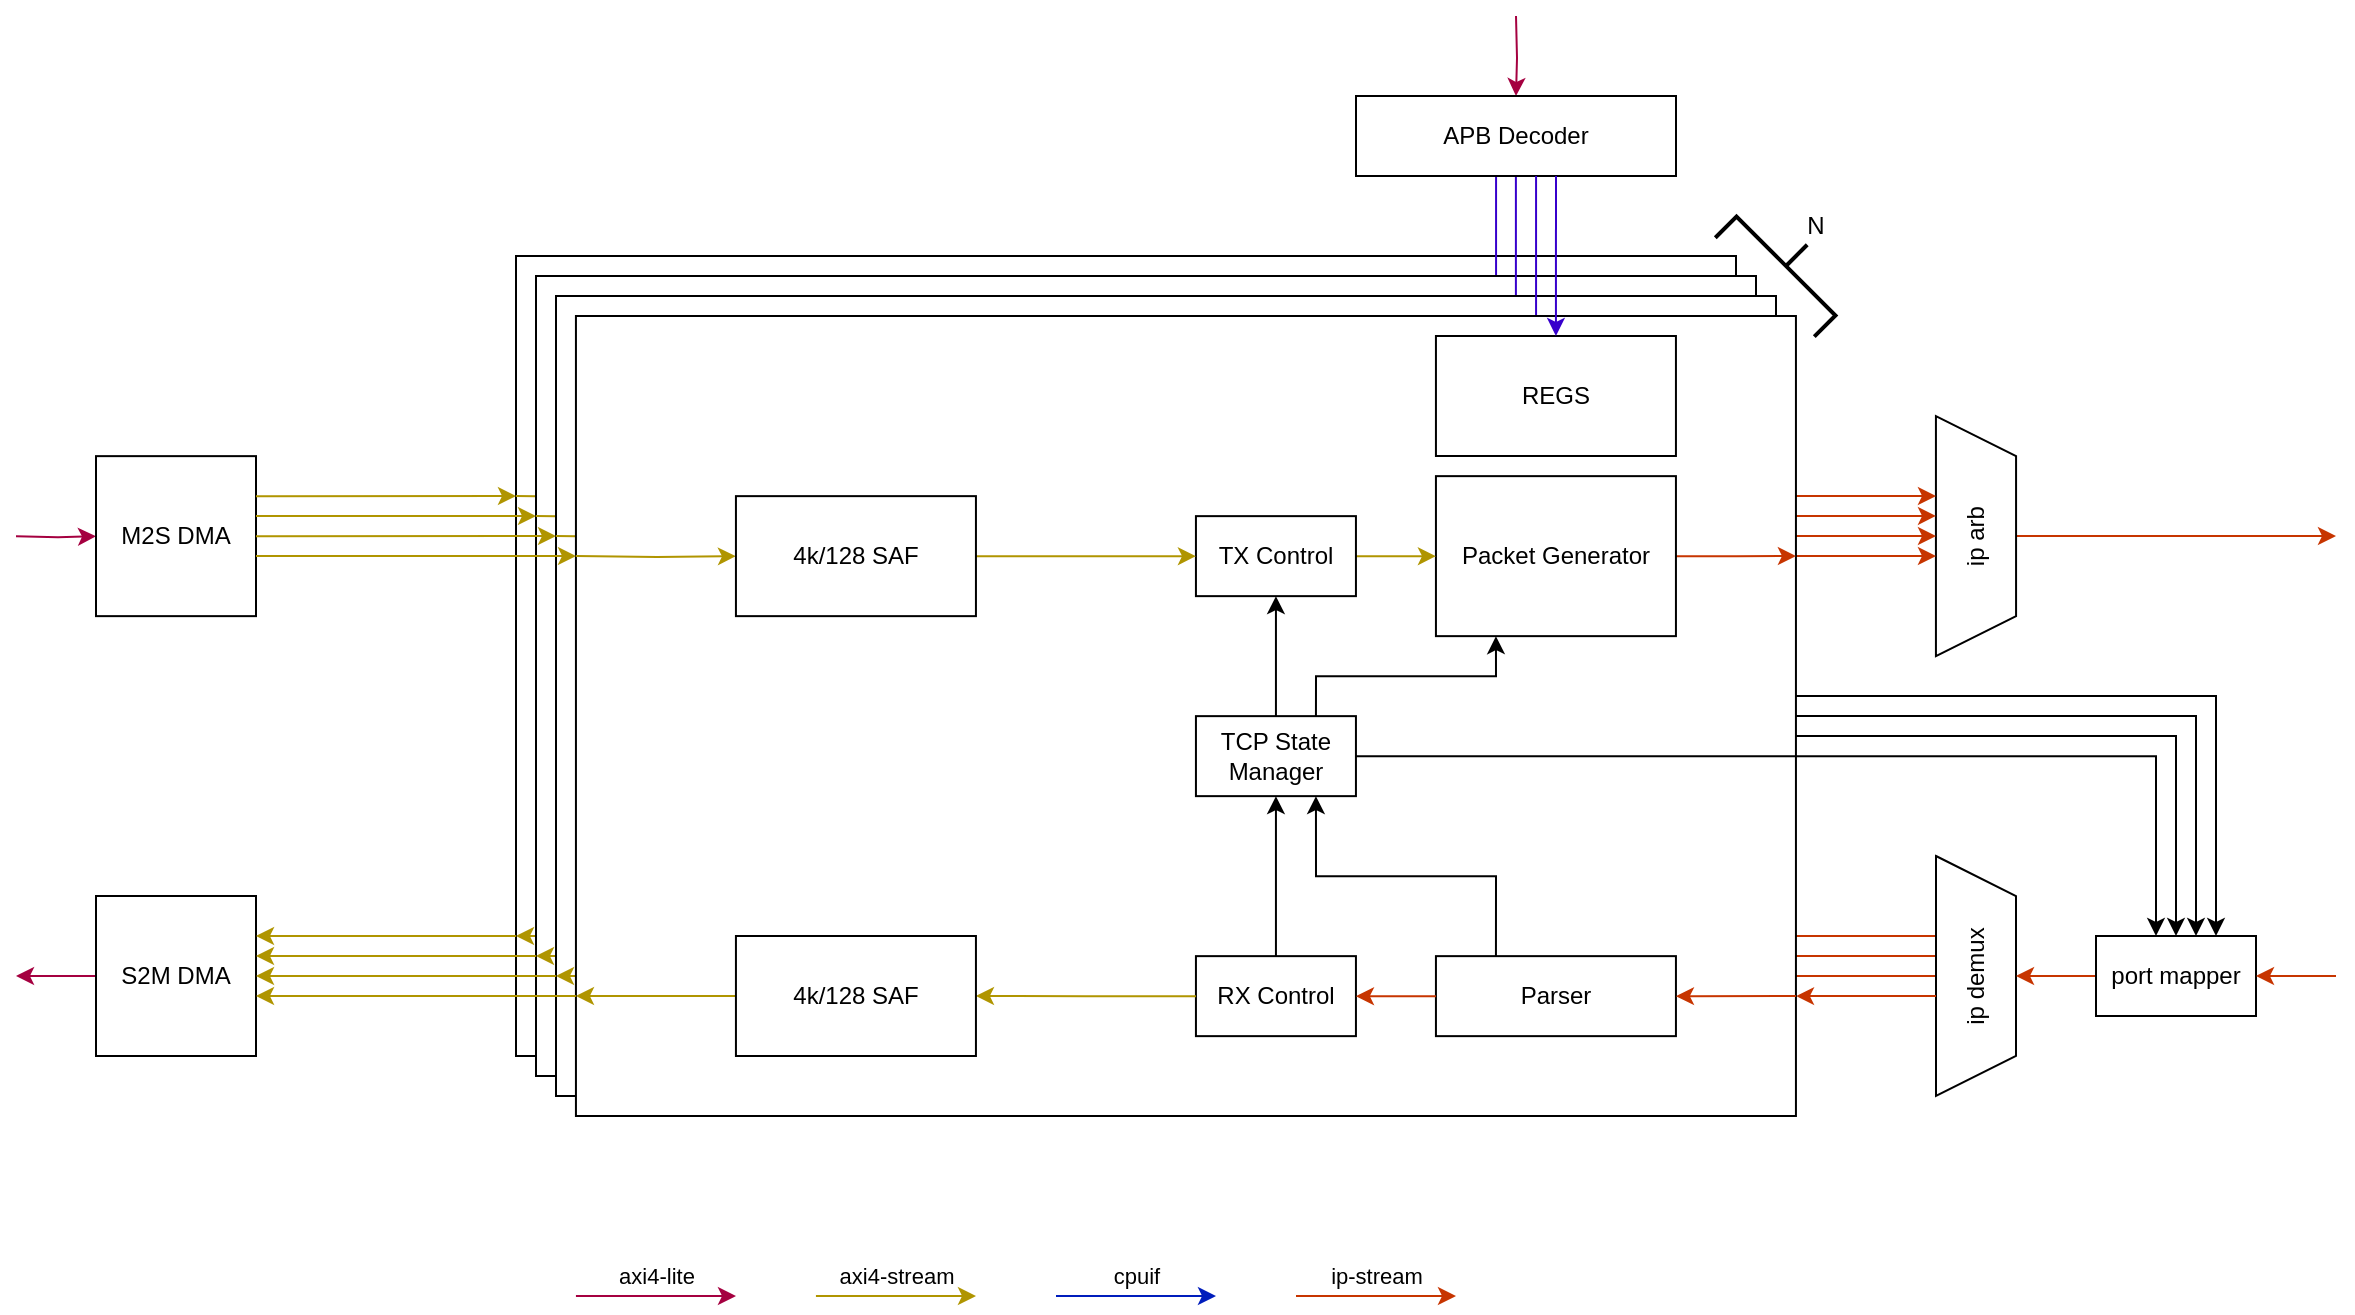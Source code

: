 <mxfile version="21.2.8" type="device">
  <diagram name="Page-1" id="8lX2gjxiGhIz8fm0OWgg">
    <mxGraphModel dx="1794" dy="648" grid="1" gridSize="10" guides="1" tooltips="1" connect="1" arrows="1" fold="1" page="1" pageScale="1" pageWidth="850" pageHeight="1100" math="0" shadow="0">
      <root>
        <mxCell id="0" />
        <mxCell id="1" parent="0" />
        <mxCell id="hUmURhrymKCytomf8O3q-317" value="" style="group;fillColor=default;" parent="1" vertex="1" connectable="0">
          <mxGeometry x="130" y="200" width="610" height="400" as="geometry" />
        </mxCell>
        <mxCell id="hUmURhrymKCytomf8O3q-318" value="" style="group;strokeColor=default;fillColor=none;container=0;" parent="hUmURhrymKCytomf8O3q-317" vertex="1" connectable="0">
          <mxGeometry width="610" height="400" as="geometry" />
        </mxCell>
        <mxCell id="hUmURhrymKCytomf8O3q-321" style="edgeStyle=orthogonalEdgeStyle;rounded=0;orthogonalLoop=1;jettySize=auto;html=1;fillColor=#e3c800;strokeColor=#B09500;" parent="hUmURhrymKCytomf8O3q-317" target="hUmURhrymKCytomf8O3q-340" edge="1">
          <mxGeometry relative="1" as="geometry">
            <mxPoint y="120" as="sourcePoint" />
          </mxGeometry>
        </mxCell>
        <mxCell id="hUmURhrymKCytomf8O3q-322" style="edgeStyle=orthogonalEdgeStyle;rounded=0;orthogonalLoop=1;jettySize=auto;html=1;fillColor=#e3c800;strokeColor=#B09500;" parent="hUmURhrymKCytomf8O3q-317" source="hUmURhrymKCytomf8O3q-339" edge="1">
          <mxGeometry relative="1" as="geometry">
            <mxPoint y="340" as="targetPoint" />
          </mxGeometry>
        </mxCell>
        <mxCell id="hUmURhrymKCytomf8O3q-323" style="edgeStyle=orthogonalEdgeStyle;rounded=0;orthogonalLoop=1;jettySize=auto;html=1;fillColor=#fa6800;strokeColor=#C73500;movable=1;resizable=1;rotatable=1;deletable=1;editable=1;locked=0;connectable=1;" parent="hUmURhrymKCytomf8O3q-317" source="hUmURhrymKCytomf8O3q-324" edge="1">
          <mxGeometry relative="1" as="geometry">
            <mxPoint x="610" y="120" as="targetPoint" />
          </mxGeometry>
        </mxCell>
        <mxCell id="hUmURhrymKCytomf8O3q-324" value="Packet Generator" style="rounded=0;whiteSpace=wrap;html=1;movable=1;resizable=1;rotatable=1;deletable=1;editable=1;locked=0;connectable=1;container=0;" parent="hUmURhrymKCytomf8O3q-317" vertex="1">
          <mxGeometry x="430" y="80.07" width="120" height="80" as="geometry" />
        </mxCell>
        <mxCell id="hUmURhrymKCytomf8O3q-325" value="" style="edgeStyle=orthogonalEdgeStyle;rounded=0;orthogonalLoop=1;jettySize=auto;html=1;fillColor=#e3c800;strokeColor=#B09500;movable=1;resizable=1;rotatable=1;deletable=1;editable=1;locked=0;connectable=1;" parent="hUmURhrymKCytomf8O3q-317" source="hUmURhrymKCytomf8O3q-326" target="hUmURhrymKCytomf8O3q-324" edge="1">
          <mxGeometry relative="1" as="geometry" />
        </mxCell>
        <mxCell id="hUmURhrymKCytomf8O3q-326" value="TX Control" style="rounded=0;whiteSpace=wrap;html=1;movable=1;resizable=1;rotatable=1;deletable=1;editable=1;locked=0;connectable=1;container=0;" parent="hUmURhrymKCytomf8O3q-317" vertex="1">
          <mxGeometry x="310" y="100.07" width="80" height="40" as="geometry" />
        </mxCell>
        <mxCell id="hUmURhrymKCytomf8O3q-327" value="" style="edgeStyle=orthogonalEdgeStyle;rounded=0;orthogonalLoop=1;jettySize=auto;html=1;fillColor=#e3c800;strokeColor=#B09500;movable=1;resizable=1;rotatable=1;deletable=1;editable=1;locked=0;connectable=1;exitX=1;exitY=0.5;exitDx=0;exitDy=0;" parent="hUmURhrymKCytomf8O3q-317" source="hUmURhrymKCytomf8O3q-340" target="hUmURhrymKCytomf8O3q-326" edge="1">
          <mxGeometry relative="1" as="geometry">
            <mxPoint x="270.0" y="120.07" as="sourcePoint" />
          </mxGeometry>
        </mxCell>
        <mxCell id="hUmURhrymKCytomf8O3q-328" style="edgeStyle=orthogonalEdgeStyle;rounded=0;orthogonalLoop=1;jettySize=auto;html=1;entryX=0.5;entryY=1;entryDx=0;entryDy=0;movable=1;resizable=1;rotatable=1;deletable=1;editable=1;locked=0;connectable=1;" parent="hUmURhrymKCytomf8O3q-317" source="hUmURhrymKCytomf8O3q-330" target="hUmURhrymKCytomf8O3q-326" edge="1">
          <mxGeometry relative="1" as="geometry" />
        </mxCell>
        <mxCell id="hUmURhrymKCytomf8O3q-329" style="edgeStyle=orthogonalEdgeStyle;rounded=0;orthogonalLoop=1;jettySize=auto;html=1;exitX=0.75;exitY=0;exitDx=0;exitDy=0;entryX=0.25;entryY=1;entryDx=0;entryDy=0;movable=1;resizable=1;rotatable=1;deletable=1;editable=1;locked=0;connectable=1;" parent="hUmURhrymKCytomf8O3q-317" source="hUmURhrymKCytomf8O3q-330" target="hUmURhrymKCytomf8O3q-324" edge="1">
          <mxGeometry relative="1" as="geometry" />
        </mxCell>
        <mxCell id="hUmURhrymKCytomf8O3q-330" value="TCP State Manager" style="rounded=0;whiteSpace=wrap;html=1;movable=1;resizable=1;rotatable=1;deletable=1;editable=1;locked=0;connectable=1;container=0;" parent="hUmURhrymKCytomf8O3q-317" vertex="1">
          <mxGeometry x="310" y="200.07" width="80" height="40" as="geometry" />
        </mxCell>
        <mxCell id="hUmURhrymKCytomf8O3q-331" style="edgeStyle=orthogonalEdgeStyle;rounded=0;orthogonalLoop=1;jettySize=auto;html=1;exitX=0.25;exitY=0;exitDx=0;exitDy=0;entryX=1;entryY=0.5;entryDx=0;entryDy=0;movable=1;resizable=1;rotatable=1;deletable=1;editable=1;locked=0;connectable=1;" parent="hUmURhrymKCytomf8O3q-317" source="hUmURhrymKCytomf8O3q-332" target="hUmURhrymKCytomf8O3q-330" edge="1">
          <mxGeometry relative="1" as="geometry" />
        </mxCell>
        <mxCell id="hUmURhrymKCytomf8O3q-332" value="Parser" style="rounded=0;whiteSpace=wrap;html=1;movable=1;resizable=1;rotatable=1;deletable=1;editable=1;locked=0;connectable=1;container=0;" parent="hUmURhrymKCytomf8O3q-317" vertex="1">
          <mxGeometry x="430" y="320.07" width="120" height="40" as="geometry" />
        </mxCell>
        <mxCell id="hUmURhrymKCytomf8O3q-333" value="" style="endArrow=classic;html=1;rounded=0;entryX=1;entryY=0.5;entryDx=0;entryDy=0;fillColor=#fa6800;strokeColor=#C73500;movable=1;resizable=1;rotatable=1;deletable=1;editable=1;locked=0;connectable=1;" parent="hUmURhrymKCytomf8O3q-317" target="hUmURhrymKCytomf8O3q-332" edge="1">
          <mxGeometry width="50" height="50" relative="1" as="geometry">
            <mxPoint x="610" y="340" as="sourcePoint" />
            <mxPoint x="530" y="180.07" as="targetPoint" />
          </mxGeometry>
        </mxCell>
        <mxCell id="hUmURhrymKCytomf8O3q-334" style="edgeStyle=orthogonalEdgeStyle;rounded=0;orthogonalLoop=1;jettySize=auto;html=1;entryX=0.5;entryY=1;entryDx=0;entryDy=0;movable=1;resizable=1;rotatable=1;deletable=1;editable=1;locked=0;connectable=1;" parent="hUmURhrymKCytomf8O3q-317" source="hUmURhrymKCytomf8O3q-335" target="hUmURhrymKCytomf8O3q-330" edge="1">
          <mxGeometry relative="1" as="geometry" />
        </mxCell>
        <mxCell id="hUmURhrymKCytomf8O3q-335" value="RX Control" style="rounded=0;whiteSpace=wrap;html=1;movable=1;resizable=1;rotatable=1;deletable=1;editable=1;locked=0;connectable=1;container=0;" parent="hUmURhrymKCytomf8O3q-317" vertex="1">
          <mxGeometry x="310" y="320.07" width="80" height="40" as="geometry" />
        </mxCell>
        <mxCell id="hUmURhrymKCytomf8O3q-336" value="" style="edgeStyle=orthogonalEdgeStyle;rounded=0;orthogonalLoop=1;jettySize=auto;html=1;fillColor=#fa6800;strokeColor=#C73500;movable=1;resizable=1;rotatable=1;deletable=1;editable=1;locked=0;connectable=1;" parent="hUmURhrymKCytomf8O3q-317" source="hUmURhrymKCytomf8O3q-332" target="hUmURhrymKCytomf8O3q-335" edge="1">
          <mxGeometry relative="1" as="geometry" />
        </mxCell>
        <mxCell id="hUmURhrymKCytomf8O3q-337" value="" style="edgeStyle=orthogonalEdgeStyle;rounded=0;orthogonalLoop=1;jettySize=auto;html=1;fillColor=#e3c800;strokeColor=#B09500;movable=1;resizable=1;rotatable=1;deletable=1;editable=1;locked=0;connectable=1;entryX=1;entryY=0.5;entryDx=0;entryDy=0;" parent="hUmURhrymKCytomf8O3q-317" source="hUmURhrymKCytomf8O3q-335" target="hUmURhrymKCytomf8O3q-339" edge="1">
          <mxGeometry relative="1" as="geometry">
            <mxPoint x="270.0" y="340.07" as="targetPoint" />
          </mxGeometry>
        </mxCell>
        <mxCell id="hUmURhrymKCytomf8O3q-338" value="REGS" style="rounded=0;whiteSpace=wrap;html=1;movable=1;resizable=1;rotatable=1;deletable=1;editable=1;locked=0;connectable=1;container=0;" parent="hUmURhrymKCytomf8O3q-317" vertex="1">
          <mxGeometry x="290" y="20.07" width="120" height="60" as="geometry" />
        </mxCell>
        <mxCell id="hUmURhrymKCytomf8O3q-339" value="Ring Buffer Manager" style="rounded=0;whiteSpace=wrap;html=1;container=0;" parent="hUmURhrymKCytomf8O3q-317" vertex="1">
          <mxGeometry x="80" y="310" width="120" height="60" as="geometry" />
        </mxCell>
        <mxCell id="hUmURhrymKCytomf8O3q-340" value="Ring Buffer Manager" style="rounded=0;whiteSpace=wrap;html=1;container=0;" parent="hUmURhrymKCytomf8O3q-317" vertex="1">
          <mxGeometry x="80" y="90.07" width="120" height="60" as="geometry" />
        </mxCell>
        <mxCell id="hUmURhrymKCytomf8O3q-348" style="edgeStyle=orthogonalEdgeStyle;rounded=0;orthogonalLoop=1;jettySize=auto;html=1;entryX=0.625;entryY=1;entryDx=0;entryDy=0;entryPerimeter=0;startArrow=classic;startFill=1;endArrow=none;endFill=0;fillColor=#6a00ff;strokeColor=#3700CC;" parent="1" edge="1">
          <mxGeometry relative="1" as="geometry">
            <mxPoint x="620.03" y="160" as="targetPoint" />
            <mxPoint x="620.03" y="250" as="sourcePoint" />
          </mxGeometry>
        </mxCell>
        <mxCell id="hUmURhrymKCytomf8O3q-293" value="" style="group;fillColor=default;" parent="1" vertex="1" connectable="0">
          <mxGeometry x="140" y="210" width="610" height="400" as="geometry" />
        </mxCell>
        <mxCell id="hUmURhrymKCytomf8O3q-294" value="" style="group;strokeColor=default;fillColor=none;container=0;" parent="hUmURhrymKCytomf8O3q-293" vertex="1" connectable="0">
          <mxGeometry width="610" height="400" as="geometry" />
        </mxCell>
        <mxCell id="hUmURhrymKCytomf8O3q-297" style="edgeStyle=orthogonalEdgeStyle;rounded=0;orthogonalLoop=1;jettySize=auto;html=1;fillColor=#e3c800;strokeColor=#B09500;" parent="hUmURhrymKCytomf8O3q-293" target="hUmURhrymKCytomf8O3q-316" edge="1">
          <mxGeometry relative="1" as="geometry">
            <mxPoint y="120" as="sourcePoint" />
          </mxGeometry>
        </mxCell>
        <mxCell id="hUmURhrymKCytomf8O3q-298" style="edgeStyle=orthogonalEdgeStyle;rounded=0;orthogonalLoop=1;jettySize=auto;html=1;fillColor=#e3c800;strokeColor=#B09500;" parent="hUmURhrymKCytomf8O3q-293" source="hUmURhrymKCytomf8O3q-315" edge="1">
          <mxGeometry relative="1" as="geometry">
            <mxPoint y="340" as="targetPoint" />
          </mxGeometry>
        </mxCell>
        <mxCell id="hUmURhrymKCytomf8O3q-299" style="edgeStyle=orthogonalEdgeStyle;rounded=0;orthogonalLoop=1;jettySize=auto;html=1;fillColor=#fa6800;strokeColor=#C73500;movable=1;resizable=1;rotatable=1;deletable=1;editable=1;locked=0;connectable=1;" parent="hUmURhrymKCytomf8O3q-293" source="hUmURhrymKCytomf8O3q-300" edge="1">
          <mxGeometry relative="1" as="geometry">
            <mxPoint x="610" y="120" as="targetPoint" />
          </mxGeometry>
        </mxCell>
        <mxCell id="hUmURhrymKCytomf8O3q-300" value="Packet Generator" style="rounded=0;whiteSpace=wrap;html=1;movable=1;resizable=1;rotatable=1;deletable=1;editable=1;locked=0;connectable=1;container=0;" parent="hUmURhrymKCytomf8O3q-293" vertex="1">
          <mxGeometry x="430" y="80.07" width="120" height="80" as="geometry" />
        </mxCell>
        <mxCell id="hUmURhrymKCytomf8O3q-301" value="" style="edgeStyle=orthogonalEdgeStyle;rounded=0;orthogonalLoop=1;jettySize=auto;html=1;fillColor=#e3c800;strokeColor=#B09500;movable=1;resizable=1;rotatable=1;deletable=1;editable=1;locked=0;connectable=1;" parent="hUmURhrymKCytomf8O3q-293" source="hUmURhrymKCytomf8O3q-302" target="hUmURhrymKCytomf8O3q-300" edge="1">
          <mxGeometry relative="1" as="geometry" />
        </mxCell>
        <mxCell id="hUmURhrymKCytomf8O3q-302" value="TX Control" style="rounded=0;whiteSpace=wrap;html=1;movable=1;resizable=1;rotatable=1;deletable=1;editable=1;locked=0;connectable=1;container=0;" parent="hUmURhrymKCytomf8O3q-293" vertex="1">
          <mxGeometry x="310" y="100.07" width="80" height="40" as="geometry" />
        </mxCell>
        <mxCell id="hUmURhrymKCytomf8O3q-303" value="" style="edgeStyle=orthogonalEdgeStyle;rounded=0;orthogonalLoop=1;jettySize=auto;html=1;fillColor=#e3c800;strokeColor=#B09500;movable=1;resizable=1;rotatable=1;deletable=1;editable=1;locked=0;connectable=1;exitX=1;exitY=0.5;exitDx=0;exitDy=0;" parent="hUmURhrymKCytomf8O3q-293" source="hUmURhrymKCytomf8O3q-316" target="hUmURhrymKCytomf8O3q-302" edge="1">
          <mxGeometry relative="1" as="geometry">
            <mxPoint x="270.0" y="120.07" as="sourcePoint" />
          </mxGeometry>
        </mxCell>
        <mxCell id="hUmURhrymKCytomf8O3q-304" style="edgeStyle=orthogonalEdgeStyle;rounded=0;orthogonalLoop=1;jettySize=auto;html=1;entryX=0.5;entryY=1;entryDx=0;entryDy=0;movable=1;resizable=1;rotatable=1;deletable=1;editable=1;locked=0;connectable=1;" parent="hUmURhrymKCytomf8O3q-293" source="hUmURhrymKCytomf8O3q-306" target="hUmURhrymKCytomf8O3q-302" edge="1">
          <mxGeometry relative="1" as="geometry" />
        </mxCell>
        <mxCell id="hUmURhrymKCytomf8O3q-305" style="edgeStyle=orthogonalEdgeStyle;rounded=0;orthogonalLoop=1;jettySize=auto;html=1;exitX=0.75;exitY=0;exitDx=0;exitDy=0;entryX=0.25;entryY=1;entryDx=0;entryDy=0;movable=1;resizable=1;rotatable=1;deletable=1;editable=1;locked=0;connectable=1;" parent="hUmURhrymKCytomf8O3q-293" source="hUmURhrymKCytomf8O3q-306" target="hUmURhrymKCytomf8O3q-300" edge="1">
          <mxGeometry relative="1" as="geometry" />
        </mxCell>
        <mxCell id="hUmURhrymKCytomf8O3q-306" value="TCP State Manager" style="rounded=0;whiteSpace=wrap;html=1;movable=1;resizable=1;rotatable=1;deletable=1;editable=1;locked=0;connectable=1;container=0;" parent="hUmURhrymKCytomf8O3q-293" vertex="1">
          <mxGeometry x="310" y="200.07" width="80" height="40" as="geometry" />
        </mxCell>
        <mxCell id="hUmURhrymKCytomf8O3q-307" style="edgeStyle=orthogonalEdgeStyle;rounded=0;orthogonalLoop=1;jettySize=auto;html=1;exitX=0.25;exitY=0;exitDx=0;exitDy=0;entryX=1;entryY=0.5;entryDx=0;entryDy=0;movable=1;resizable=1;rotatable=1;deletable=1;editable=1;locked=0;connectable=1;" parent="hUmURhrymKCytomf8O3q-293" source="hUmURhrymKCytomf8O3q-308" target="hUmURhrymKCytomf8O3q-306" edge="1">
          <mxGeometry relative="1" as="geometry" />
        </mxCell>
        <mxCell id="hUmURhrymKCytomf8O3q-308" value="Parser" style="rounded=0;whiteSpace=wrap;html=1;movable=1;resizable=1;rotatable=1;deletable=1;editable=1;locked=0;connectable=1;container=0;" parent="hUmURhrymKCytomf8O3q-293" vertex="1">
          <mxGeometry x="430" y="320.07" width="120" height="40" as="geometry" />
        </mxCell>
        <mxCell id="hUmURhrymKCytomf8O3q-309" value="" style="endArrow=classic;html=1;rounded=0;entryX=1;entryY=0.5;entryDx=0;entryDy=0;fillColor=#fa6800;strokeColor=#C73500;movable=1;resizable=1;rotatable=1;deletable=1;editable=1;locked=0;connectable=1;" parent="hUmURhrymKCytomf8O3q-293" target="hUmURhrymKCytomf8O3q-308" edge="1">
          <mxGeometry width="50" height="50" relative="1" as="geometry">
            <mxPoint x="610" y="340" as="sourcePoint" />
            <mxPoint x="530" y="180.07" as="targetPoint" />
          </mxGeometry>
        </mxCell>
        <mxCell id="hUmURhrymKCytomf8O3q-310" style="edgeStyle=orthogonalEdgeStyle;rounded=0;orthogonalLoop=1;jettySize=auto;html=1;entryX=0.5;entryY=1;entryDx=0;entryDy=0;movable=1;resizable=1;rotatable=1;deletable=1;editable=1;locked=0;connectable=1;" parent="hUmURhrymKCytomf8O3q-293" source="hUmURhrymKCytomf8O3q-311" target="hUmURhrymKCytomf8O3q-306" edge="1">
          <mxGeometry relative="1" as="geometry" />
        </mxCell>
        <mxCell id="hUmURhrymKCytomf8O3q-311" value="RX Control" style="rounded=0;whiteSpace=wrap;html=1;movable=1;resizable=1;rotatable=1;deletable=1;editable=1;locked=0;connectable=1;container=0;" parent="hUmURhrymKCytomf8O3q-293" vertex="1">
          <mxGeometry x="310" y="320.07" width="80" height="40" as="geometry" />
        </mxCell>
        <mxCell id="hUmURhrymKCytomf8O3q-312" value="" style="edgeStyle=orthogonalEdgeStyle;rounded=0;orthogonalLoop=1;jettySize=auto;html=1;fillColor=#fa6800;strokeColor=#C73500;movable=1;resizable=1;rotatable=1;deletable=1;editable=1;locked=0;connectable=1;" parent="hUmURhrymKCytomf8O3q-293" source="hUmURhrymKCytomf8O3q-308" target="hUmURhrymKCytomf8O3q-311" edge="1">
          <mxGeometry relative="1" as="geometry" />
        </mxCell>
        <mxCell id="hUmURhrymKCytomf8O3q-313" value="" style="edgeStyle=orthogonalEdgeStyle;rounded=0;orthogonalLoop=1;jettySize=auto;html=1;fillColor=#e3c800;strokeColor=#B09500;movable=1;resizable=1;rotatable=1;deletable=1;editable=1;locked=0;connectable=1;entryX=1;entryY=0.5;entryDx=0;entryDy=0;" parent="hUmURhrymKCytomf8O3q-293" source="hUmURhrymKCytomf8O3q-311" target="hUmURhrymKCytomf8O3q-315" edge="1">
          <mxGeometry relative="1" as="geometry">
            <mxPoint x="270.0" y="340.07" as="targetPoint" />
          </mxGeometry>
        </mxCell>
        <mxCell id="hUmURhrymKCytomf8O3q-314" value="REGS" style="rounded=0;whiteSpace=wrap;html=1;movable=1;resizable=1;rotatable=1;deletable=1;editable=1;locked=0;connectable=1;container=0;" parent="hUmURhrymKCytomf8O3q-293" vertex="1">
          <mxGeometry x="290" y="20.07" width="120" height="60" as="geometry" />
        </mxCell>
        <mxCell id="hUmURhrymKCytomf8O3q-315" value="Ring Buffer Manager" style="rounded=0;whiteSpace=wrap;html=1;container=0;" parent="hUmURhrymKCytomf8O3q-293" vertex="1">
          <mxGeometry x="80" y="310" width="120" height="60" as="geometry" />
        </mxCell>
        <mxCell id="hUmURhrymKCytomf8O3q-316" value="Ring Buffer Manager" style="rounded=0;whiteSpace=wrap;html=1;container=0;" parent="hUmURhrymKCytomf8O3q-293" vertex="1">
          <mxGeometry x="80" y="90.07" width="120" height="60" as="geometry" />
        </mxCell>
        <mxCell id="hUmURhrymKCytomf8O3q-347" style="edgeStyle=orthogonalEdgeStyle;rounded=0;orthogonalLoop=1;jettySize=auto;html=1;entryX=0.625;entryY=1;entryDx=0;entryDy=0;entryPerimeter=0;startArrow=classic;startFill=1;endArrow=none;endFill=0;fillColor=#6a00ff;strokeColor=#3700CC;" parent="1" edge="1">
          <mxGeometry relative="1" as="geometry">
            <mxPoint x="629.95" y="160" as="targetPoint" />
            <mxPoint x="629.95" y="250" as="sourcePoint" />
          </mxGeometry>
        </mxCell>
        <mxCell id="hUmURhrymKCytomf8O3q-269" value="" style="group;fillColor=default;" parent="1" vertex="1" connectable="0">
          <mxGeometry x="150" y="220" width="610" height="400" as="geometry" />
        </mxCell>
        <mxCell id="hUmURhrymKCytomf8O3q-270" value="" style="group;strokeColor=default;fillColor=none;container=0;" parent="hUmURhrymKCytomf8O3q-269" vertex="1" connectable="0">
          <mxGeometry width="610" height="400" as="geometry" />
        </mxCell>
        <mxCell id="hUmURhrymKCytomf8O3q-273" style="edgeStyle=orthogonalEdgeStyle;rounded=0;orthogonalLoop=1;jettySize=auto;html=1;fillColor=#e3c800;strokeColor=#B09500;" parent="hUmURhrymKCytomf8O3q-269" target="hUmURhrymKCytomf8O3q-292" edge="1">
          <mxGeometry relative="1" as="geometry">
            <mxPoint y="120" as="sourcePoint" />
          </mxGeometry>
        </mxCell>
        <mxCell id="hUmURhrymKCytomf8O3q-274" style="edgeStyle=orthogonalEdgeStyle;rounded=0;orthogonalLoop=1;jettySize=auto;html=1;fillColor=#e3c800;strokeColor=#B09500;" parent="hUmURhrymKCytomf8O3q-269" source="hUmURhrymKCytomf8O3q-291" edge="1">
          <mxGeometry relative="1" as="geometry">
            <mxPoint y="340" as="targetPoint" />
          </mxGeometry>
        </mxCell>
        <mxCell id="hUmURhrymKCytomf8O3q-275" style="edgeStyle=orthogonalEdgeStyle;rounded=0;orthogonalLoop=1;jettySize=auto;html=1;fillColor=#fa6800;strokeColor=#C73500;movable=1;resizable=1;rotatable=1;deletable=1;editable=1;locked=0;connectable=1;" parent="hUmURhrymKCytomf8O3q-269" source="hUmURhrymKCytomf8O3q-276" edge="1">
          <mxGeometry relative="1" as="geometry">
            <mxPoint x="610" y="120" as="targetPoint" />
          </mxGeometry>
        </mxCell>
        <mxCell id="hUmURhrymKCytomf8O3q-276" value="Packet Generator" style="rounded=0;whiteSpace=wrap;html=1;movable=1;resizable=1;rotatable=1;deletable=1;editable=1;locked=0;connectable=1;container=0;" parent="hUmURhrymKCytomf8O3q-269" vertex="1">
          <mxGeometry x="430" y="80.07" width="120" height="80" as="geometry" />
        </mxCell>
        <mxCell id="hUmURhrymKCytomf8O3q-277" value="" style="edgeStyle=orthogonalEdgeStyle;rounded=0;orthogonalLoop=1;jettySize=auto;html=1;fillColor=#e3c800;strokeColor=#B09500;movable=1;resizable=1;rotatable=1;deletable=1;editable=1;locked=0;connectable=1;" parent="hUmURhrymKCytomf8O3q-269" source="hUmURhrymKCytomf8O3q-278" target="hUmURhrymKCytomf8O3q-276" edge="1">
          <mxGeometry relative="1" as="geometry" />
        </mxCell>
        <mxCell id="hUmURhrymKCytomf8O3q-278" value="TX Control" style="rounded=0;whiteSpace=wrap;html=1;movable=1;resizable=1;rotatable=1;deletable=1;editable=1;locked=0;connectable=1;container=0;" parent="hUmURhrymKCytomf8O3q-269" vertex="1">
          <mxGeometry x="310" y="100.07" width="80" height="40" as="geometry" />
        </mxCell>
        <mxCell id="hUmURhrymKCytomf8O3q-279" value="" style="edgeStyle=orthogonalEdgeStyle;rounded=0;orthogonalLoop=1;jettySize=auto;html=1;fillColor=#e3c800;strokeColor=#B09500;movable=1;resizable=1;rotatable=1;deletable=1;editable=1;locked=0;connectable=1;exitX=1;exitY=0.5;exitDx=0;exitDy=0;" parent="hUmURhrymKCytomf8O3q-269" source="hUmURhrymKCytomf8O3q-292" target="hUmURhrymKCytomf8O3q-278" edge="1">
          <mxGeometry relative="1" as="geometry">
            <mxPoint x="270.0" y="120.07" as="sourcePoint" />
          </mxGeometry>
        </mxCell>
        <mxCell id="hUmURhrymKCytomf8O3q-280" style="edgeStyle=orthogonalEdgeStyle;rounded=0;orthogonalLoop=1;jettySize=auto;html=1;entryX=0.5;entryY=1;entryDx=0;entryDy=0;movable=1;resizable=1;rotatable=1;deletable=1;editable=1;locked=0;connectable=1;" parent="hUmURhrymKCytomf8O3q-269" source="hUmURhrymKCytomf8O3q-282" target="hUmURhrymKCytomf8O3q-278" edge="1">
          <mxGeometry relative="1" as="geometry" />
        </mxCell>
        <mxCell id="hUmURhrymKCytomf8O3q-281" style="edgeStyle=orthogonalEdgeStyle;rounded=0;orthogonalLoop=1;jettySize=auto;html=1;exitX=0.75;exitY=0;exitDx=0;exitDy=0;entryX=0.25;entryY=1;entryDx=0;entryDy=0;movable=1;resizable=1;rotatable=1;deletable=1;editable=1;locked=0;connectable=1;" parent="hUmURhrymKCytomf8O3q-269" source="hUmURhrymKCytomf8O3q-282" target="hUmURhrymKCytomf8O3q-276" edge="1">
          <mxGeometry relative="1" as="geometry" />
        </mxCell>
        <mxCell id="hUmURhrymKCytomf8O3q-282" value="TCP State Manager" style="rounded=0;whiteSpace=wrap;html=1;movable=1;resizable=1;rotatable=1;deletable=1;editable=1;locked=0;connectable=1;container=0;" parent="hUmURhrymKCytomf8O3q-269" vertex="1">
          <mxGeometry x="310" y="200.07" width="80" height="40" as="geometry" />
        </mxCell>
        <mxCell id="hUmURhrymKCytomf8O3q-283" style="edgeStyle=orthogonalEdgeStyle;rounded=0;orthogonalLoop=1;jettySize=auto;html=1;exitX=0.25;exitY=0;exitDx=0;exitDy=0;entryX=1;entryY=0.5;entryDx=0;entryDy=0;movable=1;resizable=1;rotatable=1;deletable=1;editable=1;locked=0;connectable=1;" parent="hUmURhrymKCytomf8O3q-269" source="hUmURhrymKCytomf8O3q-284" target="hUmURhrymKCytomf8O3q-282" edge="1">
          <mxGeometry relative="1" as="geometry" />
        </mxCell>
        <mxCell id="hUmURhrymKCytomf8O3q-284" value="Parser" style="rounded=0;whiteSpace=wrap;html=1;movable=1;resizable=1;rotatable=1;deletable=1;editable=1;locked=0;connectable=1;container=0;" parent="hUmURhrymKCytomf8O3q-269" vertex="1">
          <mxGeometry x="430" y="320.07" width="120" height="40" as="geometry" />
        </mxCell>
        <mxCell id="hUmURhrymKCytomf8O3q-285" value="" style="endArrow=classic;html=1;rounded=0;entryX=1;entryY=0.5;entryDx=0;entryDy=0;fillColor=#fa6800;strokeColor=#C73500;movable=1;resizable=1;rotatable=1;deletable=1;editable=1;locked=0;connectable=1;" parent="hUmURhrymKCytomf8O3q-269" target="hUmURhrymKCytomf8O3q-284" edge="1">
          <mxGeometry width="50" height="50" relative="1" as="geometry">
            <mxPoint x="610" y="340" as="sourcePoint" />
            <mxPoint x="530" y="180.07" as="targetPoint" />
          </mxGeometry>
        </mxCell>
        <mxCell id="hUmURhrymKCytomf8O3q-286" style="edgeStyle=orthogonalEdgeStyle;rounded=0;orthogonalLoop=1;jettySize=auto;html=1;entryX=0.5;entryY=1;entryDx=0;entryDy=0;movable=1;resizable=1;rotatable=1;deletable=1;editable=1;locked=0;connectable=1;" parent="hUmURhrymKCytomf8O3q-269" source="hUmURhrymKCytomf8O3q-287" target="hUmURhrymKCytomf8O3q-282" edge="1">
          <mxGeometry relative="1" as="geometry" />
        </mxCell>
        <mxCell id="hUmURhrymKCytomf8O3q-287" value="RX Control" style="rounded=0;whiteSpace=wrap;html=1;movable=1;resizable=1;rotatable=1;deletable=1;editable=1;locked=0;connectable=1;container=0;" parent="hUmURhrymKCytomf8O3q-269" vertex="1">
          <mxGeometry x="310" y="320.07" width="80" height="40" as="geometry" />
        </mxCell>
        <mxCell id="hUmURhrymKCytomf8O3q-288" value="" style="edgeStyle=orthogonalEdgeStyle;rounded=0;orthogonalLoop=1;jettySize=auto;html=1;fillColor=#fa6800;strokeColor=#C73500;movable=1;resizable=1;rotatable=1;deletable=1;editable=1;locked=0;connectable=1;" parent="hUmURhrymKCytomf8O3q-269" source="hUmURhrymKCytomf8O3q-284" target="hUmURhrymKCytomf8O3q-287" edge="1">
          <mxGeometry relative="1" as="geometry" />
        </mxCell>
        <mxCell id="hUmURhrymKCytomf8O3q-289" value="" style="edgeStyle=orthogonalEdgeStyle;rounded=0;orthogonalLoop=1;jettySize=auto;html=1;fillColor=#e3c800;strokeColor=#B09500;movable=1;resizable=1;rotatable=1;deletable=1;editable=1;locked=0;connectable=1;entryX=1;entryY=0.5;entryDx=0;entryDy=0;" parent="hUmURhrymKCytomf8O3q-269" source="hUmURhrymKCytomf8O3q-287" target="hUmURhrymKCytomf8O3q-291" edge="1">
          <mxGeometry relative="1" as="geometry">
            <mxPoint x="270.0" y="340.07" as="targetPoint" />
          </mxGeometry>
        </mxCell>
        <mxCell id="hUmURhrymKCytomf8O3q-290" value="REGS" style="rounded=0;whiteSpace=wrap;html=1;movable=1;resizable=1;rotatable=1;deletable=1;editable=1;locked=0;connectable=1;container=0;" parent="hUmURhrymKCytomf8O3q-269" vertex="1">
          <mxGeometry x="290" y="20.07" width="120" height="60" as="geometry" />
        </mxCell>
        <mxCell id="hUmURhrymKCytomf8O3q-291" value="Ring Buffer Manager" style="rounded=0;whiteSpace=wrap;html=1;container=0;" parent="hUmURhrymKCytomf8O3q-269" vertex="1">
          <mxGeometry x="80" y="310" width="120" height="60" as="geometry" />
        </mxCell>
        <mxCell id="hUmURhrymKCytomf8O3q-292" value="Ring Buffer Manager" style="rounded=0;whiteSpace=wrap;html=1;container=0;" parent="hUmURhrymKCytomf8O3q-269" vertex="1">
          <mxGeometry x="80" y="90.07" width="120" height="60" as="geometry" />
        </mxCell>
        <mxCell id="wy1xcPKCa-p-PBI3JPLa-142" value="" style="endArrow=none;html=1;rounded=0;entryX=0.667;entryY=1;entryDx=0;entryDy=0;entryPerimeter=0;startArrow=classic;startFill=1;endFill=0;fillColor=#fa6800;strokeColor=#C73500;exitX=0.333;exitY=0.999;exitDx=0;exitDy=0;exitPerimeter=0;" parent="1" edge="1">
          <mxGeometry width="50" height="50" relative="1" as="geometry">
            <mxPoint x="740.0" y="540.028" as="sourcePoint" />
            <mxPoint x="840.0" y="539.998" as="targetPoint" />
          </mxGeometry>
        </mxCell>
        <mxCell id="wy1xcPKCa-p-PBI3JPLa-143" value="" style="endArrow=none;html=1;rounded=0;entryX=0.584;entryY=1;entryDx=0;entryDy=0;entryPerimeter=0;startArrow=classic;startFill=1;endFill=0;fillColor=#fa6800;strokeColor=#C73500;exitX=0.416;exitY=0.999;exitDx=0;exitDy=0;exitPerimeter=0;" parent="1" edge="1">
          <mxGeometry width="50" height="50" relative="1" as="geometry">
            <mxPoint x="750.0" y="550.028" as="sourcePoint" />
            <mxPoint x="840.0" y="549.998" as="targetPoint" />
          </mxGeometry>
        </mxCell>
        <mxCell id="wy1xcPKCa-p-PBI3JPLa-144" value="" style="endArrow=none;html=1;rounded=0;entryX=0.5;entryY=1;entryDx=0;entryDy=0;startArrow=classic;startFill=1;endFill=0;fillColor=#fa6800;strokeColor=#C73500;" parent="1" edge="1">
          <mxGeometry width="50" height="50" relative="1" as="geometry">
            <mxPoint x="760" y="560" as="sourcePoint" />
            <mxPoint x="840" y="560" as="targetPoint" />
          </mxGeometry>
        </mxCell>
        <mxCell id="hUmURhrymKCytomf8O3q-360" style="edgeStyle=orthogonalEdgeStyle;rounded=0;orthogonalLoop=1;jettySize=auto;html=1;fillColor=#d80073;strokeColor=#A50040;" parent="1" target="wy1xcPKCa-p-PBI3JPLa-122" edge="1">
          <mxGeometry relative="1" as="geometry">
            <mxPoint x="630" y="80" as="sourcePoint" />
          </mxGeometry>
        </mxCell>
        <mxCell id="wy1xcPKCa-p-PBI3JPLa-122" value="APB Decoder" style="rounded=0;whiteSpace=wrap;html=1;" parent="1" vertex="1">
          <mxGeometry x="550" y="120" width="160" height="40" as="geometry" />
        </mxCell>
        <mxCell id="wy1xcPKCa-p-PBI3JPLa-129" value="" style="strokeWidth=2;html=1;shape=mxgraph.flowchart.annotation_2;align=left;labelPosition=right;pointerEvents=1;rotation=135;" parent="1" vertex="1">
          <mxGeometry x="750" y="170" width="30" height="70" as="geometry" />
        </mxCell>
        <mxCell id="wy1xcPKCa-p-PBI3JPLa-130" value="N" style="text;html=1;strokeColor=none;fillColor=none;align=center;verticalAlign=middle;whiteSpace=wrap;rounded=0;" parent="1" vertex="1">
          <mxGeometry x="750" y="170" width="60" height="30" as="geometry" />
        </mxCell>
        <mxCell id="wy1xcPKCa-p-PBI3JPLa-170" style="edgeStyle=orthogonalEdgeStyle;rounded=0;orthogonalLoop=1;jettySize=auto;html=1;fillColor=#fa6800;strokeColor=#C73500;" parent="1" source="wy1xcPKCa-p-PBI3JPLa-132" edge="1">
          <mxGeometry relative="1" as="geometry">
            <mxPoint x="1040" y="340" as="targetPoint" />
          </mxGeometry>
        </mxCell>
        <mxCell id="wy1xcPKCa-p-PBI3JPLa-132" value="ip arb" style="shape=trapezoid;perimeter=trapezoidPerimeter;whiteSpace=wrap;html=1;fixedSize=1;rotation=-90;flipH=1;flipV=1;" parent="1" vertex="1">
          <mxGeometry x="800" y="320.03" width="120" height="40.07" as="geometry" />
        </mxCell>
        <mxCell id="wy1xcPKCa-p-PBI3JPLa-133" value="ip demux" style="shape=trapezoid;perimeter=trapezoidPerimeter;whiteSpace=wrap;html=1;fixedSize=1;rotation=-90;flipH=1;flipV=1;" parent="1" vertex="1">
          <mxGeometry x="800" y="540" width="120" height="40" as="geometry" />
        </mxCell>
        <mxCell id="wy1xcPKCa-p-PBI3JPLa-134" value="" style="endArrow=none;html=1;rounded=0;entryX=0.667;entryY=1;entryDx=0;entryDy=0;entryPerimeter=0;startArrow=classic;startFill=1;endFill=0;fillColor=#fa6800;strokeColor=#C73500;exitX=0.333;exitY=0.999;exitDx=0;exitDy=0;exitPerimeter=0;" parent="1" source="wy1xcPKCa-p-PBI3JPLa-132" edge="1">
          <mxGeometry width="50" height="50" relative="1" as="geometry">
            <mxPoint x="810" y="320.03" as="sourcePoint" />
            <mxPoint x="770" y="320.03" as="targetPoint" />
          </mxGeometry>
        </mxCell>
        <mxCell id="wy1xcPKCa-p-PBI3JPLa-135" value="" style="endArrow=none;html=1;rounded=0;entryX=0.584;entryY=1;entryDx=0;entryDy=0;entryPerimeter=0;startArrow=classic;startFill=1;endFill=0;fillColor=#fa6800;strokeColor=#C73500;exitX=0.416;exitY=0.999;exitDx=0;exitDy=0;exitPerimeter=0;" parent="1" source="wy1xcPKCa-p-PBI3JPLa-132" edge="1">
          <mxGeometry width="50" height="50" relative="1" as="geometry">
            <mxPoint x="820" y="330.03" as="sourcePoint" />
            <mxPoint x="770" y="330.03" as="targetPoint" />
          </mxGeometry>
        </mxCell>
        <mxCell id="wy1xcPKCa-p-PBI3JPLa-136" value="" style="endArrow=none;html=1;rounded=0;entryX=0.5;entryY=1;entryDx=0;entryDy=0;startArrow=classic;startFill=1;endFill=0;fillColor=#fa6800;strokeColor=#C73500;" parent="1" edge="1">
          <mxGeometry width="50" height="50" relative="1" as="geometry">
            <mxPoint x="840" y="340" as="sourcePoint" />
            <mxPoint x="770" y="340.03" as="targetPoint" />
          </mxGeometry>
        </mxCell>
        <mxCell id="wy1xcPKCa-p-PBI3JPLa-137" value="" style="endArrow=none;html=1;rounded=0;entryX=0.417;entryY=1;entryDx=0;entryDy=0;entryPerimeter=0;startArrow=classic;startFill=1;endFill=0;fillColor=#fa6800;strokeColor=#C73500;" parent="1" edge="1">
          <mxGeometry width="50" height="50" relative="1" as="geometry">
            <mxPoint x="840" y="350.03" as="sourcePoint" />
            <mxPoint x="770" y="350.03" as="targetPoint" />
          </mxGeometry>
        </mxCell>
        <mxCell id="wy1xcPKCa-p-PBI3JPLa-145" value="" style="endArrow=none;html=1;rounded=0;entryX=0.417;entryY=1;entryDx=0;entryDy=0;entryPerimeter=0;startArrow=classic;startFill=1;endFill=0;fillColor=#fa6800;strokeColor=#C73500;" parent="1" edge="1">
          <mxGeometry width="50" height="50" relative="1" as="geometry">
            <mxPoint x="770.0" y="570.058" as="sourcePoint" />
            <mxPoint x="840.0" y="570.058" as="targetPoint" />
          </mxGeometry>
        </mxCell>
        <mxCell id="hUmURhrymKCytomf8O3q-357" style="edgeStyle=orthogonalEdgeStyle;rounded=0;orthogonalLoop=1;jettySize=auto;html=1;fillColor=#d80073;strokeColor=#A50040;" parent="1" target="hUmURhrymKCytomf8O3q-23" edge="1">
          <mxGeometry relative="1" as="geometry">
            <mxPoint x="-120.0" y="340.07" as="sourcePoint" />
          </mxGeometry>
        </mxCell>
        <mxCell id="hUmURhrymKCytomf8O3q-23" value="M2S DMA" style="whiteSpace=wrap;html=1;aspect=fixed;" parent="1" vertex="1">
          <mxGeometry x="-80" y="300.07" width="80" height="80" as="geometry" />
        </mxCell>
        <mxCell id="hUmURhrymKCytomf8O3q-346" style="edgeStyle=orthogonalEdgeStyle;rounded=0;orthogonalLoop=1;jettySize=auto;html=1;entryX=0.625;entryY=1;entryDx=0;entryDy=0;entryPerimeter=0;startArrow=classic;startFill=1;endArrow=none;endFill=0;fillColor=#6a00ff;strokeColor=#3700CC;" parent="1" edge="1">
          <mxGeometry relative="1" as="geometry">
            <mxPoint x="640.03" y="160" as="targetPoint" />
            <mxPoint x="640.03" y="250" as="sourcePoint" />
          </mxGeometry>
        </mxCell>
        <mxCell id="hUmURhrymKCytomf8O3q-358" style="edgeStyle=orthogonalEdgeStyle;rounded=0;orthogonalLoop=1;jettySize=auto;html=1;fillColor=#d80073;strokeColor=#A50040;" parent="1" source="hUmURhrymKCytomf8O3q-24" edge="1">
          <mxGeometry relative="1" as="geometry">
            <mxPoint x="-120.0" y="560" as="targetPoint" />
          </mxGeometry>
        </mxCell>
        <mxCell id="hUmURhrymKCytomf8O3q-24" value="S2M DMA" style="whiteSpace=wrap;html=1;aspect=fixed;" parent="1" vertex="1">
          <mxGeometry x="-80" y="520" width="80" height="80" as="geometry" />
        </mxCell>
        <mxCell id="hUmURhrymKCytomf8O3q-268" value="" style="group;fillColor=default;" parent="1" vertex="1" connectable="0">
          <mxGeometry x="159.97" y="230" width="610" height="400" as="geometry" />
        </mxCell>
        <mxCell id="hUmURhrymKCytomf8O3q-99" value="" style="group;strokeColor=default;fillColor=none;container=0;" parent="hUmURhrymKCytomf8O3q-268" vertex="1" connectable="0">
          <mxGeometry width="610" height="400" as="geometry" />
        </mxCell>
        <mxCell id="hUmURhrymKCytomf8O3q-21" style="edgeStyle=orthogonalEdgeStyle;rounded=0;orthogonalLoop=1;jettySize=auto;html=1;fillColor=#e3c800;strokeColor=#B09500;" parent="hUmURhrymKCytomf8O3q-268" target="hUmURhrymKCytomf8O3q-13" edge="1">
          <mxGeometry relative="1" as="geometry">
            <mxPoint y="120" as="sourcePoint" />
          </mxGeometry>
        </mxCell>
        <mxCell id="hUmURhrymKCytomf8O3q-22" style="edgeStyle=orthogonalEdgeStyle;rounded=0;orthogonalLoop=1;jettySize=auto;html=1;fillColor=#e3c800;strokeColor=#B09500;" parent="hUmURhrymKCytomf8O3q-268" source="hUmURhrymKCytomf8O3q-16" edge="1">
          <mxGeometry relative="1" as="geometry">
            <mxPoint y="340" as="targetPoint" />
          </mxGeometry>
        </mxCell>
        <mxCell id="wy1xcPKCa-p-PBI3JPLa-84" style="edgeStyle=orthogonalEdgeStyle;rounded=0;orthogonalLoop=1;jettySize=auto;html=1;fillColor=#fa6800;strokeColor=#C73500;movable=1;resizable=1;rotatable=1;deletable=1;editable=1;locked=0;connectable=1;" parent="hUmURhrymKCytomf8O3q-268" source="wy1xcPKCa-p-PBI3JPLa-85" edge="1">
          <mxGeometry relative="1" as="geometry">
            <mxPoint x="610" y="120" as="targetPoint" />
          </mxGeometry>
        </mxCell>
        <mxCell id="wy1xcPKCa-p-PBI3JPLa-85" value="Packet Generator" style="rounded=0;whiteSpace=wrap;html=1;movable=1;resizable=1;rotatable=1;deletable=1;editable=1;locked=0;connectable=1;container=0;" parent="hUmURhrymKCytomf8O3q-268" vertex="1">
          <mxGeometry x="430" y="80.07" width="120" height="80" as="geometry" />
        </mxCell>
        <mxCell id="wy1xcPKCa-p-PBI3JPLa-87" value="" style="edgeStyle=orthogonalEdgeStyle;rounded=0;orthogonalLoop=1;jettySize=auto;html=1;fillColor=#e3c800;strokeColor=#B09500;movable=1;resizable=1;rotatable=1;deletable=1;editable=1;locked=0;connectable=1;" parent="hUmURhrymKCytomf8O3q-268" source="wy1xcPKCa-p-PBI3JPLa-88" target="wy1xcPKCa-p-PBI3JPLa-85" edge="1">
          <mxGeometry relative="1" as="geometry" />
        </mxCell>
        <mxCell id="wy1xcPKCa-p-PBI3JPLa-88" value="TX Control" style="rounded=0;whiteSpace=wrap;html=1;movable=1;resizable=1;rotatable=1;deletable=1;editable=1;locked=0;connectable=1;container=0;" parent="hUmURhrymKCytomf8O3q-268" vertex="1">
          <mxGeometry x="310" y="100.07" width="80" height="40" as="geometry" />
        </mxCell>
        <mxCell id="wy1xcPKCa-p-PBI3JPLa-89" value="" style="edgeStyle=orthogonalEdgeStyle;rounded=0;orthogonalLoop=1;jettySize=auto;html=1;fillColor=#e3c800;strokeColor=#B09500;movable=1;resizable=1;rotatable=1;deletable=1;editable=1;locked=0;connectable=1;exitX=1;exitY=0.5;exitDx=0;exitDy=0;" parent="hUmURhrymKCytomf8O3q-268" source="hUmURhrymKCytomf8O3q-13" target="wy1xcPKCa-p-PBI3JPLa-88" edge="1">
          <mxGeometry relative="1" as="geometry">
            <mxPoint x="270.0" y="120.07" as="sourcePoint" />
          </mxGeometry>
        </mxCell>
        <mxCell id="wy1xcPKCa-p-PBI3JPLa-90" style="edgeStyle=orthogonalEdgeStyle;rounded=0;orthogonalLoop=1;jettySize=auto;html=1;entryX=0.5;entryY=1;entryDx=0;entryDy=0;movable=1;resizable=1;rotatable=1;deletable=1;editable=1;locked=0;connectable=1;" parent="hUmURhrymKCytomf8O3q-268" source="wy1xcPKCa-p-PBI3JPLa-92" target="wy1xcPKCa-p-PBI3JPLa-88" edge="1">
          <mxGeometry relative="1" as="geometry" />
        </mxCell>
        <mxCell id="wy1xcPKCa-p-PBI3JPLa-91" style="edgeStyle=orthogonalEdgeStyle;rounded=0;orthogonalLoop=1;jettySize=auto;html=1;exitX=0.75;exitY=0;exitDx=0;exitDy=0;entryX=0.25;entryY=1;entryDx=0;entryDy=0;movable=1;resizable=1;rotatable=1;deletable=1;editable=1;locked=0;connectable=1;" parent="hUmURhrymKCytomf8O3q-268" source="wy1xcPKCa-p-PBI3JPLa-92" target="wy1xcPKCa-p-PBI3JPLa-85" edge="1">
          <mxGeometry relative="1" as="geometry" />
        </mxCell>
        <mxCell id="wy1xcPKCa-p-PBI3JPLa-92" value="TCP State Manager" style="rounded=0;whiteSpace=wrap;html=1;movable=1;resizable=1;rotatable=1;deletable=1;editable=1;locked=0;connectable=1;container=0;" parent="hUmURhrymKCytomf8O3q-268" vertex="1">
          <mxGeometry x="310" y="200.07" width="80" height="40" as="geometry" />
        </mxCell>
        <mxCell id="wy1xcPKCa-p-PBI3JPLa-93" style="edgeStyle=orthogonalEdgeStyle;rounded=0;orthogonalLoop=1;jettySize=auto;html=1;exitX=0.25;exitY=0;exitDx=0;exitDy=0;entryX=0.75;entryY=1;entryDx=0;entryDy=0;movable=1;resizable=1;rotatable=1;deletable=1;editable=1;locked=0;connectable=1;" parent="hUmURhrymKCytomf8O3q-268" source="wy1xcPKCa-p-PBI3JPLa-94" target="wy1xcPKCa-p-PBI3JPLa-92" edge="1">
          <mxGeometry relative="1" as="geometry" />
        </mxCell>
        <mxCell id="wy1xcPKCa-p-PBI3JPLa-94" value="Parser" style="rounded=0;whiteSpace=wrap;html=1;movable=1;resizable=1;rotatable=1;deletable=1;editable=1;locked=0;connectable=1;container=0;" parent="hUmURhrymKCytomf8O3q-268" vertex="1">
          <mxGeometry x="430" y="320.07" width="120" height="40" as="geometry" />
        </mxCell>
        <mxCell id="wy1xcPKCa-p-PBI3JPLa-95" value="" style="endArrow=classic;html=1;rounded=0;entryX=1;entryY=0.5;entryDx=0;entryDy=0;fillColor=#fa6800;strokeColor=#C73500;movable=1;resizable=1;rotatable=1;deletable=1;editable=1;locked=0;connectable=1;" parent="hUmURhrymKCytomf8O3q-268" target="wy1xcPKCa-p-PBI3JPLa-94" edge="1">
          <mxGeometry width="50" height="50" relative="1" as="geometry">
            <mxPoint x="610" y="340" as="sourcePoint" />
            <mxPoint x="530" y="180.07" as="targetPoint" />
          </mxGeometry>
        </mxCell>
        <mxCell id="wy1xcPKCa-p-PBI3JPLa-96" style="edgeStyle=orthogonalEdgeStyle;rounded=0;orthogonalLoop=1;jettySize=auto;html=1;entryX=0.5;entryY=1;entryDx=0;entryDy=0;movable=1;resizable=1;rotatable=1;deletable=1;editable=1;locked=0;connectable=1;" parent="hUmURhrymKCytomf8O3q-268" source="wy1xcPKCa-p-PBI3JPLa-97" target="wy1xcPKCa-p-PBI3JPLa-92" edge="1">
          <mxGeometry relative="1" as="geometry" />
        </mxCell>
        <mxCell id="wy1xcPKCa-p-PBI3JPLa-97" value="RX Control" style="rounded=0;whiteSpace=wrap;html=1;movable=1;resizable=1;rotatable=1;deletable=1;editable=1;locked=0;connectable=1;container=0;" parent="hUmURhrymKCytomf8O3q-268" vertex="1">
          <mxGeometry x="310" y="320.07" width="80" height="40" as="geometry" />
        </mxCell>
        <mxCell id="wy1xcPKCa-p-PBI3JPLa-98" value="" style="edgeStyle=orthogonalEdgeStyle;rounded=0;orthogonalLoop=1;jettySize=auto;html=1;fillColor=#fa6800;strokeColor=#C73500;movable=1;resizable=1;rotatable=1;deletable=1;editable=1;locked=0;connectable=1;" parent="hUmURhrymKCytomf8O3q-268" source="wy1xcPKCa-p-PBI3JPLa-94" target="wy1xcPKCa-p-PBI3JPLa-97" edge="1">
          <mxGeometry relative="1" as="geometry" />
        </mxCell>
        <mxCell id="wy1xcPKCa-p-PBI3JPLa-101" value="" style="edgeStyle=orthogonalEdgeStyle;rounded=0;orthogonalLoop=1;jettySize=auto;html=1;fillColor=#e3c800;strokeColor=#B09500;movable=1;resizable=1;rotatable=1;deletable=1;editable=1;locked=0;connectable=1;entryX=1;entryY=0.5;entryDx=0;entryDy=0;" parent="hUmURhrymKCytomf8O3q-268" source="wy1xcPKCa-p-PBI3JPLa-97" target="hUmURhrymKCytomf8O3q-16" edge="1">
          <mxGeometry relative="1" as="geometry">
            <mxPoint x="270.0" y="340.07" as="targetPoint" />
          </mxGeometry>
        </mxCell>
        <mxCell id="wy1xcPKCa-p-PBI3JPLa-102" value="REGS" style="rounded=0;whiteSpace=wrap;html=1;movable=1;resizable=1;rotatable=1;deletable=1;editable=1;locked=0;connectable=1;container=0;" parent="hUmURhrymKCytomf8O3q-268" vertex="1">
          <mxGeometry x="430" y="10.0" width="120" height="60" as="geometry" />
        </mxCell>
        <mxCell id="hUmURhrymKCytomf8O3q-16" value="4k/128 SAF" style="rounded=0;whiteSpace=wrap;html=1;container=0;" parent="hUmURhrymKCytomf8O3q-268" vertex="1">
          <mxGeometry x="80" y="310" width="120" height="60" as="geometry" />
        </mxCell>
        <mxCell id="hUmURhrymKCytomf8O3q-13" value="4k/128 SAF" style="rounded=0;whiteSpace=wrap;html=1;container=0;" parent="hUmURhrymKCytomf8O3q-268" vertex="1">
          <mxGeometry x="80" y="90.07" width="120" height="60" as="geometry" />
        </mxCell>
        <mxCell id="hUmURhrymKCytomf8O3q-345" style="edgeStyle=orthogonalEdgeStyle;rounded=0;orthogonalLoop=1;jettySize=auto;html=1;startArrow=classic;startFill=1;endArrow=none;endFill=0;fillColor=#6a00ff;strokeColor=#3700CC;exitX=0.5;exitY=0;exitDx=0;exitDy=0;entryX=0.625;entryY=1;entryDx=0;entryDy=0;entryPerimeter=0;" parent="1" source="wy1xcPKCa-p-PBI3JPLa-102" target="wy1xcPKCa-p-PBI3JPLa-122" edge="1">
          <mxGeometry relative="1" as="geometry">
            <mxPoint x="650" y="170" as="targetPoint" />
            <Array as="points" />
            <mxPoint x="730.0" y="270" as="sourcePoint" />
          </mxGeometry>
        </mxCell>
        <mxCell id="hUmURhrymKCytomf8O3q-349" value="" style="endArrow=classic;html=1;rounded=0;fillColor=#e3c800;strokeColor=#B09500;exitX=1;exitY=0.25;exitDx=0;exitDy=0;" parent="1" edge="1" source="hUmURhrymKCytomf8O3q-23">
          <mxGeometry width="50" height="50" relative="1" as="geometry">
            <mxPoint x="80" y="320.03" as="sourcePoint" />
            <mxPoint x="130" y="320.03" as="targetPoint" />
          </mxGeometry>
        </mxCell>
        <mxCell id="hUmURhrymKCytomf8O3q-350" value="" style="endArrow=classic;html=1;rounded=0;fillColor=#e3c800;strokeColor=#B09500;exitX=1;exitY=0.374;exitDx=0;exitDy=0;exitPerimeter=0;" parent="1" edge="1" source="hUmURhrymKCytomf8O3q-23">
          <mxGeometry width="50" height="50" relative="1" as="geometry">
            <mxPoint x="80" y="330" as="sourcePoint" />
            <mxPoint x="140" y="330" as="targetPoint" />
          </mxGeometry>
        </mxCell>
        <mxCell id="hUmURhrymKCytomf8O3q-351" value="" style="endArrow=classic;html=1;rounded=0;fillColor=#e3c800;strokeColor=#B09500;exitX=1;exitY=0.5;exitDx=0;exitDy=0;" parent="1" edge="1" source="hUmURhrymKCytomf8O3q-23">
          <mxGeometry width="50" height="50" relative="1" as="geometry">
            <mxPoint x="80" y="340" as="sourcePoint" />
            <mxPoint x="150" y="340" as="targetPoint" />
          </mxGeometry>
        </mxCell>
        <mxCell id="hUmURhrymKCytomf8O3q-352" value="" style="endArrow=classic;html=1;rounded=0;fillColor=#e3c800;strokeColor=#B09500;exitX=1;exitY=0.624;exitDx=0;exitDy=0;exitPerimeter=0;" parent="1" edge="1" source="hUmURhrymKCytomf8O3q-23">
          <mxGeometry width="50" height="50" relative="1" as="geometry">
            <mxPoint x="80" y="350" as="sourcePoint" />
            <mxPoint x="160" y="350" as="targetPoint" />
          </mxGeometry>
        </mxCell>
        <mxCell id="hUmURhrymKCytomf8O3q-353" value="" style="endArrow=classic;html=1;rounded=0;fillColor=#e3c800;strokeColor=#B09500;entryX=1;entryY=0.25;entryDx=0;entryDy=0;" parent="1" edge="1" target="hUmURhrymKCytomf8O3q-24">
          <mxGeometry width="50" height="50" relative="1" as="geometry">
            <mxPoint x="129.97" y="540" as="sourcePoint" />
            <mxPoint x="79.97" y="540" as="targetPoint" />
          </mxGeometry>
        </mxCell>
        <mxCell id="hUmURhrymKCytomf8O3q-354" value="" style="endArrow=classic;html=1;rounded=0;fillColor=#e3c800;strokeColor=#B09500;entryX=1;entryY=0.375;entryDx=0;entryDy=0;entryPerimeter=0;" parent="1" edge="1" target="hUmURhrymKCytomf8O3q-24">
          <mxGeometry width="50" height="50" relative="1" as="geometry">
            <mxPoint x="139.97" y="549.97" as="sourcePoint" />
            <mxPoint x="79.97" y="549.97" as="targetPoint" />
          </mxGeometry>
        </mxCell>
        <mxCell id="hUmURhrymKCytomf8O3q-355" value="" style="endArrow=classic;html=1;rounded=0;fillColor=#e3c800;strokeColor=#B09500;entryX=1;entryY=0.5;entryDx=0;entryDy=0;" parent="1" edge="1" target="hUmURhrymKCytomf8O3q-24">
          <mxGeometry width="50" height="50" relative="1" as="geometry">
            <mxPoint x="149.97" y="559.97" as="sourcePoint" />
            <mxPoint x="10" y="560" as="targetPoint" />
          </mxGeometry>
        </mxCell>
        <mxCell id="hUmURhrymKCytomf8O3q-356" value="" style="endArrow=classic;html=1;rounded=0;fillColor=#e3c800;strokeColor=#B09500;entryX=1;entryY=0.625;entryDx=0;entryDy=0;entryPerimeter=0;" parent="1" edge="1" target="hUmURhrymKCytomf8O3q-24">
          <mxGeometry width="50" height="50" relative="1" as="geometry">
            <mxPoint x="159.97" y="569.97" as="sourcePoint" />
            <mxPoint x="79.97" y="569.97" as="targetPoint" />
          </mxGeometry>
        </mxCell>
        <mxCell id="1vVpc469gqlHnz9TW-pm-9" value="" style="endArrow=classic;html=1;rounded=0;fillColor=#d80073;strokeColor=#A50040;" parent="1" edge="1">
          <mxGeometry width="50" height="50" relative="1" as="geometry">
            <mxPoint x="159.97" y="720" as="sourcePoint" />
            <mxPoint x="240" y="720" as="targetPoint" />
          </mxGeometry>
        </mxCell>
        <mxCell id="1vVpc469gqlHnz9TW-pm-11" value="axi4-lite" style="edgeLabel;html=1;align=center;verticalAlign=middle;resizable=0;points=[];" parent="1vVpc469gqlHnz9TW-pm-9" vertex="1" connectable="0">
          <mxGeometry x="0.204" y="2" relative="1" as="geometry">
            <mxPoint x="-8" y="-8" as="offset" />
          </mxGeometry>
        </mxCell>
        <mxCell id="1vVpc469gqlHnz9TW-pm-12" value="" style="endArrow=classic;html=1;rounded=0;fillColor=#e3c800;strokeColor=#B09500;" parent="1" edge="1">
          <mxGeometry width="50" height="50" relative="1" as="geometry">
            <mxPoint x="279.97" y="720" as="sourcePoint" />
            <mxPoint x="360" y="720" as="targetPoint" />
          </mxGeometry>
        </mxCell>
        <mxCell id="1vVpc469gqlHnz9TW-pm-13" value="axi4-stream" style="edgeLabel;html=1;align=center;verticalAlign=middle;resizable=0;points=[];" parent="1vVpc469gqlHnz9TW-pm-12" vertex="1" connectable="0">
          <mxGeometry x="0.204" y="2" relative="1" as="geometry">
            <mxPoint x="-8" y="-8" as="offset" />
          </mxGeometry>
        </mxCell>
        <mxCell id="1vVpc469gqlHnz9TW-pm-14" value="" style="endArrow=classic;html=1;rounded=0;fillColor=#0050ef;strokeColor=#001DBC;" parent="1" edge="1">
          <mxGeometry width="50" height="50" relative="1" as="geometry">
            <mxPoint x="400" y="720" as="sourcePoint" />
            <mxPoint x="480" y="720" as="targetPoint" />
          </mxGeometry>
        </mxCell>
        <mxCell id="1vVpc469gqlHnz9TW-pm-15" value="cpuif" style="edgeLabel;html=1;align=center;verticalAlign=middle;resizable=0;points=[];" parent="1vVpc469gqlHnz9TW-pm-14" vertex="1" connectable="0">
          <mxGeometry x="0.204" y="2" relative="1" as="geometry">
            <mxPoint x="-8" y="-8" as="offset" />
          </mxGeometry>
        </mxCell>
        <mxCell id="1vVpc469gqlHnz9TW-pm-16" value="" style="endArrow=classic;html=1;rounded=0;fillColor=#fa6800;strokeColor=#C73500;" parent="1" edge="1">
          <mxGeometry width="50" height="50" relative="1" as="geometry">
            <mxPoint x="520" y="720" as="sourcePoint" />
            <mxPoint x="600" y="720" as="targetPoint" />
          </mxGeometry>
        </mxCell>
        <mxCell id="1vVpc469gqlHnz9TW-pm-17" value="ip-stream" style="edgeLabel;html=1;align=center;verticalAlign=middle;resizable=0;points=[];" parent="1vVpc469gqlHnz9TW-pm-16" vertex="1" connectable="0">
          <mxGeometry x="0.204" y="2" relative="1" as="geometry">
            <mxPoint x="-8" y="-8" as="offset" />
          </mxGeometry>
        </mxCell>
        <mxCell id="DDA_X_hQHvZcJVnLFhaM-8" style="edgeStyle=orthogonalEdgeStyle;rounded=0;orthogonalLoop=1;jettySize=auto;html=1;entryX=0.5;entryY=1;entryDx=0;entryDy=0;fillColor=#fa6800;strokeColor=#C73500;" parent="1" source="DDA_X_hQHvZcJVnLFhaM-3" target="wy1xcPKCa-p-PBI3JPLa-133" edge="1">
          <mxGeometry relative="1" as="geometry" />
        </mxCell>
        <mxCell id="DDA_X_hQHvZcJVnLFhaM-3" value="port mapper" style="rounded=0;whiteSpace=wrap;html=1;" parent="1" vertex="1">
          <mxGeometry x="920" y="540" width="80" height="40" as="geometry" />
        </mxCell>
        <mxCell id="DDA_X_hQHvZcJVnLFhaM-4" style="edgeStyle=orthogonalEdgeStyle;rounded=0;orthogonalLoop=1;jettySize=auto;html=1;entryX=0.375;entryY=0;entryDx=0;entryDy=0;entryPerimeter=0;" parent="1" source="wy1xcPKCa-p-PBI3JPLa-92" target="DDA_X_hQHvZcJVnLFhaM-3" edge="1">
          <mxGeometry relative="1" as="geometry" />
        </mxCell>
        <mxCell id="DDA_X_hQHvZcJVnLFhaM-5" value="" style="endArrow=classic;html=1;rounded=0;entryX=0.5;entryY=0;entryDx=0;entryDy=0;" parent="1" target="DDA_X_hQHvZcJVnLFhaM-3" edge="1">
          <mxGeometry width="50" height="50" relative="1" as="geometry">
            <mxPoint x="770" y="440" as="sourcePoint" />
            <mxPoint x="780" y="410" as="targetPoint" />
            <Array as="points">
              <mxPoint x="960" y="440" />
            </Array>
          </mxGeometry>
        </mxCell>
        <mxCell id="DDA_X_hQHvZcJVnLFhaM-6" value="" style="endArrow=classic;html=1;rounded=0;entryX=0.625;entryY=0;entryDx=0;entryDy=0;entryPerimeter=0;" parent="1" target="DDA_X_hQHvZcJVnLFhaM-3" edge="1">
          <mxGeometry width="50" height="50" relative="1" as="geometry">
            <mxPoint x="770" y="430" as="sourcePoint" />
            <mxPoint x="970" y="550" as="targetPoint" />
            <Array as="points">
              <mxPoint x="970" y="430" />
            </Array>
          </mxGeometry>
        </mxCell>
        <mxCell id="DDA_X_hQHvZcJVnLFhaM-7" value="" style="endArrow=classic;html=1;rounded=0;entryX=0.75;entryY=0;entryDx=0;entryDy=0;" parent="1" target="DDA_X_hQHvZcJVnLFhaM-3" edge="1">
          <mxGeometry width="50" height="50" relative="1" as="geometry">
            <mxPoint x="770" y="420" as="sourcePoint" />
            <mxPoint x="980" y="560" as="targetPoint" />
            <Array as="points">
              <mxPoint x="980" y="420" />
            </Array>
          </mxGeometry>
        </mxCell>
        <mxCell id="DDA_X_hQHvZcJVnLFhaM-9" value="" style="endArrow=classic;html=1;rounded=0;entryX=1;entryY=0.5;entryDx=0;entryDy=0;fillColor=#fa6800;strokeColor=#C73500;" parent="1" target="DDA_X_hQHvZcJVnLFhaM-3" edge="1">
          <mxGeometry width="50" height="50" relative="1" as="geometry">
            <mxPoint x="1040" y="560" as="sourcePoint" />
            <mxPoint x="1020" y="520" as="targetPoint" />
          </mxGeometry>
        </mxCell>
      </root>
    </mxGraphModel>
  </diagram>
</mxfile>
